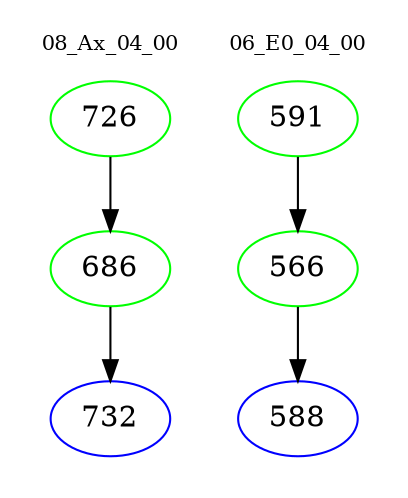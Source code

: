 digraph{
subgraph cluster_0 {
color = white
label = "08_Ax_04_00";
fontsize=10;
T0_726 [label="726", color="green"]
T0_726 -> T0_686 [color="black"]
T0_686 [label="686", color="green"]
T0_686 -> T0_732 [color="black"]
T0_732 [label="732", color="blue"]
}
subgraph cluster_1 {
color = white
label = "06_E0_04_00";
fontsize=10;
T1_591 [label="591", color="green"]
T1_591 -> T1_566 [color="black"]
T1_566 [label="566", color="green"]
T1_566 -> T1_588 [color="black"]
T1_588 [label="588", color="blue"]
}
}

